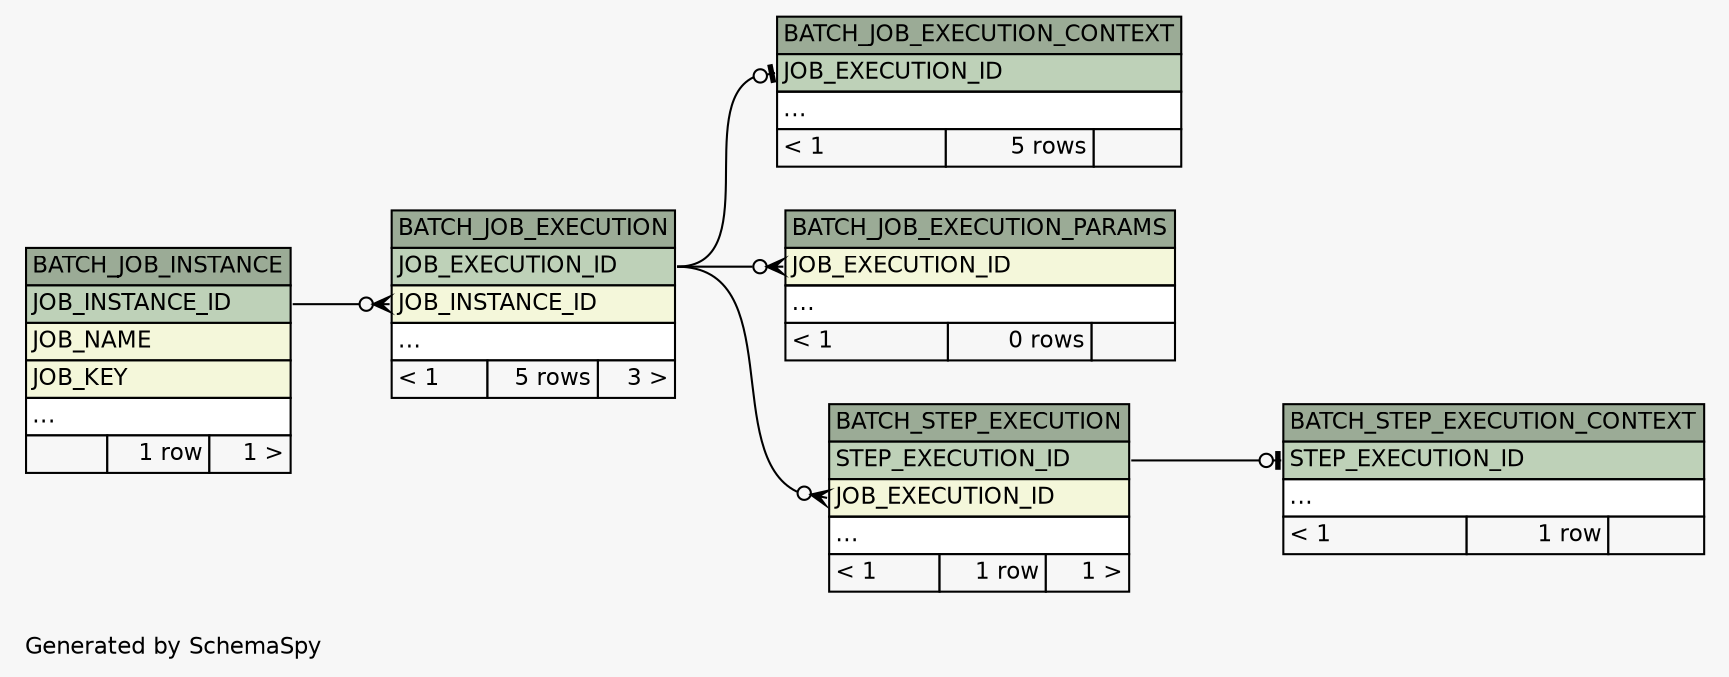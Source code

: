 // dot 2.36.0 on Mac OS X 10.10.2
// SchemaSpy rev 590
digraph "compactRelationshipsDiagram" {
  graph [
    rankdir="RL"
    bgcolor="#f7f7f7"
    label="\nGenerated by SchemaSpy"
    labeljust="l"
    nodesep="0.18"
    ranksep="0.46"
    fontname="Helvetica"
    fontsize="11"
  ];
  node [
    fontname="Helvetica"
    fontsize="11"
    shape="plaintext"
  ];
  edge [
    arrowsize="0.8"
  ];
  "BATCH_JOB_EXECUTION" [
    label=<
    <TABLE BORDER="0" CELLBORDER="1" CELLSPACING="0" BGCOLOR="#ffffff">
      <TR><TD COLSPAN="3" BGCOLOR="#9bab96" ALIGN="CENTER">BATCH_JOB_EXECUTION</TD></TR>
      <TR><TD PORT="JOB_EXECUTION_ID" COLSPAN="3" BGCOLOR="#bed1b8" ALIGN="LEFT">JOB_EXECUTION_ID</TD></TR>
      <TR><TD PORT="JOB_INSTANCE_ID" COLSPAN="3" BGCOLOR="#f4f7da" ALIGN="LEFT">JOB_INSTANCE_ID</TD></TR>
      <TR><TD PORT="elipses" COLSPAN="3" ALIGN="LEFT">...</TD></TR>
      <TR><TD ALIGN="LEFT" BGCOLOR="#f7f7f7">&lt; 1</TD><TD ALIGN="RIGHT" BGCOLOR="#f7f7f7">5 rows</TD><TD ALIGN="RIGHT" BGCOLOR="#f7f7f7">3 &gt;</TD></TR>
    </TABLE>>
    URL="tables/BATCH_JOB_EXECUTION.html"
    tooltip="BATCH_JOB_EXECUTION"
  ];
  "BATCH_JOB_EXECUTION_CONTEXT" [
    label=<
    <TABLE BORDER="0" CELLBORDER="1" CELLSPACING="0" BGCOLOR="#ffffff">
      <TR><TD COLSPAN="3" BGCOLOR="#9bab96" ALIGN="CENTER">BATCH_JOB_EXECUTION_CONTEXT</TD></TR>
      <TR><TD PORT="JOB_EXECUTION_ID" COLSPAN="3" BGCOLOR="#bed1b8" ALIGN="LEFT">JOB_EXECUTION_ID</TD></TR>
      <TR><TD PORT="elipses" COLSPAN="3" ALIGN="LEFT">...</TD></TR>
      <TR><TD ALIGN="LEFT" BGCOLOR="#f7f7f7">&lt; 1</TD><TD ALIGN="RIGHT" BGCOLOR="#f7f7f7">5 rows</TD><TD ALIGN="RIGHT" BGCOLOR="#f7f7f7">  </TD></TR>
    </TABLE>>
    URL="tables/BATCH_JOB_EXECUTION_CONTEXT.html"
    tooltip="BATCH_JOB_EXECUTION_CONTEXT"
  ];
  "BATCH_JOB_EXECUTION_PARAMS" [
    label=<
    <TABLE BORDER="0" CELLBORDER="1" CELLSPACING="0" BGCOLOR="#ffffff">
      <TR><TD COLSPAN="3" BGCOLOR="#9bab96" ALIGN="CENTER">BATCH_JOB_EXECUTION_PARAMS</TD></TR>
      <TR><TD PORT="JOB_EXECUTION_ID" COLSPAN="3" BGCOLOR="#f4f7da" ALIGN="LEFT">JOB_EXECUTION_ID</TD></TR>
      <TR><TD PORT="elipses" COLSPAN="3" ALIGN="LEFT">...</TD></TR>
      <TR><TD ALIGN="LEFT" BGCOLOR="#f7f7f7">&lt; 1</TD><TD ALIGN="RIGHT" BGCOLOR="#f7f7f7">0 rows</TD><TD ALIGN="RIGHT" BGCOLOR="#f7f7f7">  </TD></TR>
    </TABLE>>
    URL="tables/BATCH_JOB_EXECUTION_PARAMS.html"
    tooltip="BATCH_JOB_EXECUTION_PARAMS"
  ];
  "BATCH_JOB_INSTANCE" [
    label=<
    <TABLE BORDER="0" CELLBORDER="1" CELLSPACING="0" BGCOLOR="#ffffff">
      <TR><TD COLSPAN="3" BGCOLOR="#9bab96" ALIGN="CENTER">BATCH_JOB_INSTANCE</TD></TR>
      <TR><TD PORT="JOB_INSTANCE_ID" COLSPAN="3" BGCOLOR="#bed1b8" ALIGN="LEFT">JOB_INSTANCE_ID</TD></TR>
      <TR><TD PORT="JOB_NAME" COLSPAN="3" BGCOLOR="#f4f7da" ALIGN="LEFT">JOB_NAME</TD></TR>
      <TR><TD PORT="JOB_KEY" COLSPAN="3" BGCOLOR="#f4f7da" ALIGN="LEFT">JOB_KEY</TD></TR>
      <TR><TD PORT="elipses" COLSPAN="3" ALIGN="LEFT">...</TD></TR>
      <TR><TD ALIGN="LEFT" BGCOLOR="#f7f7f7">  </TD><TD ALIGN="RIGHT" BGCOLOR="#f7f7f7">1 row</TD><TD ALIGN="RIGHT" BGCOLOR="#f7f7f7">1 &gt;</TD></TR>
    </TABLE>>
    URL="tables/BATCH_JOB_INSTANCE.html"
    tooltip="BATCH_JOB_INSTANCE"
  ];
  "BATCH_STEP_EXECUTION" [
    label=<
    <TABLE BORDER="0" CELLBORDER="1" CELLSPACING="0" BGCOLOR="#ffffff">
      <TR><TD COLSPAN="3" BGCOLOR="#9bab96" ALIGN="CENTER">BATCH_STEP_EXECUTION</TD></TR>
      <TR><TD PORT="STEP_EXECUTION_ID" COLSPAN="3" BGCOLOR="#bed1b8" ALIGN="LEFT">STEP_EXECUTION_ID</TD></TR>
      <TR><TD PORT="JOB_EXECUTION_ID" COLSPAN="3" BGCOLOR="#f4f7da" ALIGN="LEFT">JOB_EXECUTION_ID</TD></TR>
      <TR><TD PORT="elipses" COLSPAN="3" ALIGN="LEFT">...</TD></TR>
      <TR><TD ALIGN="LEFT" BGCOLOR="#f7f7f7">&lt; 1</TD><TD ALIGN="RIGHT" BGCOLOR="#f7f7f7">1 row</TD><TD ALIGN="RIGHT" BGCOLOR="#f7f7f7">1 &gt;</TD></TR>
    </TABLE>>
    URL="tables/BATCH_STEP_EXECUTION.html"
    tooltip="BATCH_STEP_EXECUTION"
  ];
  "BATCH_STEP_EXECUTION_CONTEXT" [
    label=<
    <TABLE BORDER="0" CELLBORDER="1" CELLSPACING="0" BGCOLOR="#ffffff">
      <TR><TD COLSPAN="3" BGCOLOR="#9bab96" ALIGN="CENTER">BATCH_STEP_EXECUTION_CONTEXT</TD></TR>
      <TR><TD PORT="STEP_EXECUTION_ID" COLSPAN="3" BGCOLOR="#bed1b8" ALIGN="LEFT">STEP_EXECUTION_ID</TD></TR>
      <TR><TD PORT="elipses" COLSPAN="3" ALIGN="LEFT">...</TD></TR>
      <TR><TD ALIGN="LEFT" BGCOLOR="#f7f7f7">&lt; 1</TD><TD ALIGN="RIGHT" BGCOLOR="#f7f7f7">1 row</TD><TD ALIGN="RIGHT" BGCOLOR="#f7f7f7">  </TD></TR>
    </TABLE>>
    URL="tables/BATCH_STEP_EXECUTION_CONTEXT.html"
    tooltip="BATCH_STEP_EXECUTION_CONTEXT"
  ];
  "BATCH_JOB_EXECUTION":"JOB_INSTANCE_ID":w -> "BATCH_JOB_INSTANCE":"JOB_INSTANCE_ID":e [arrowhead=none dir=back arrowtail=crowodot];
  "BATCH_JOB_EXECUTION_CONTEXT":"JOB_EXECUTION_ID":w -> "BATCH_JOB_EXECUTION":"JOB_EXECUTION_ID":e [arrowhead=none dir=back arrowtail=teeodot];
  "BATCH_JOB_EXECUTION_PARAMS":"JOB_EXECUTION_ID":w -> "BATCH_JOB_EXECUTION":"JOB_EXECUTION_ID":e [arrowhead=none dir=back arrowtail=crowodot];
  "BATCH_STEP_EXECUTION":"JOB_EXECUTION_ID":w -> "BATCH_JOB_EXECUTION":"JOB_EXECUTION_ID":e [arrowhead=none dir=back arrowtail=crowodot];
  "BATCH_STEP_EXECUTION_CONTEXT":"STEP_EXECUTION_ID":w -> "BATCH_STEP_EXECUTION":"STEP_EXECUTION_ID":e [arrowhead=none dir=back arrowtail=teeodot];
}
